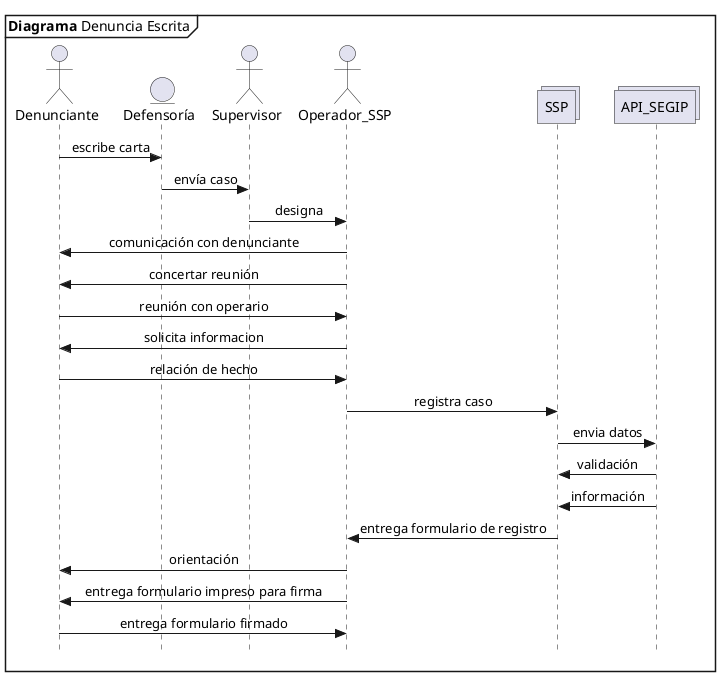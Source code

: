 @startuml Denuncia_Escrita
skinparam Style strictuml
skinparam SequenceMessageAlignment center

mainframe **Diagrama** Denuncia Escrita

actor Denunciante as pre
entity Defensoría as def
actor Supervisor as sup
actor Operador_SSP as opssp
collections SSP
collections API_SEGIP as segip

pre -> def : escribe carta
def->sup :envía caso
sup->opssp : designa
opssp->pre : comunicación con denunciante
opssp->pre : concertar reunión
pre->opssp : reunión con operario
opssp -> pre : solicita informacion
pre->opssp : relación de hecho
opssp->SSP : registra caso
SSP -> segip : envia datos
segip -> SSP : validación
segip -> SSP : información
SSP->opssp : entrega formulario de registro
opssp->pre : orientación
opssp->pre : entrega formulario impreso para firma
pre->opssp : entrega formulario firmado

@enduml